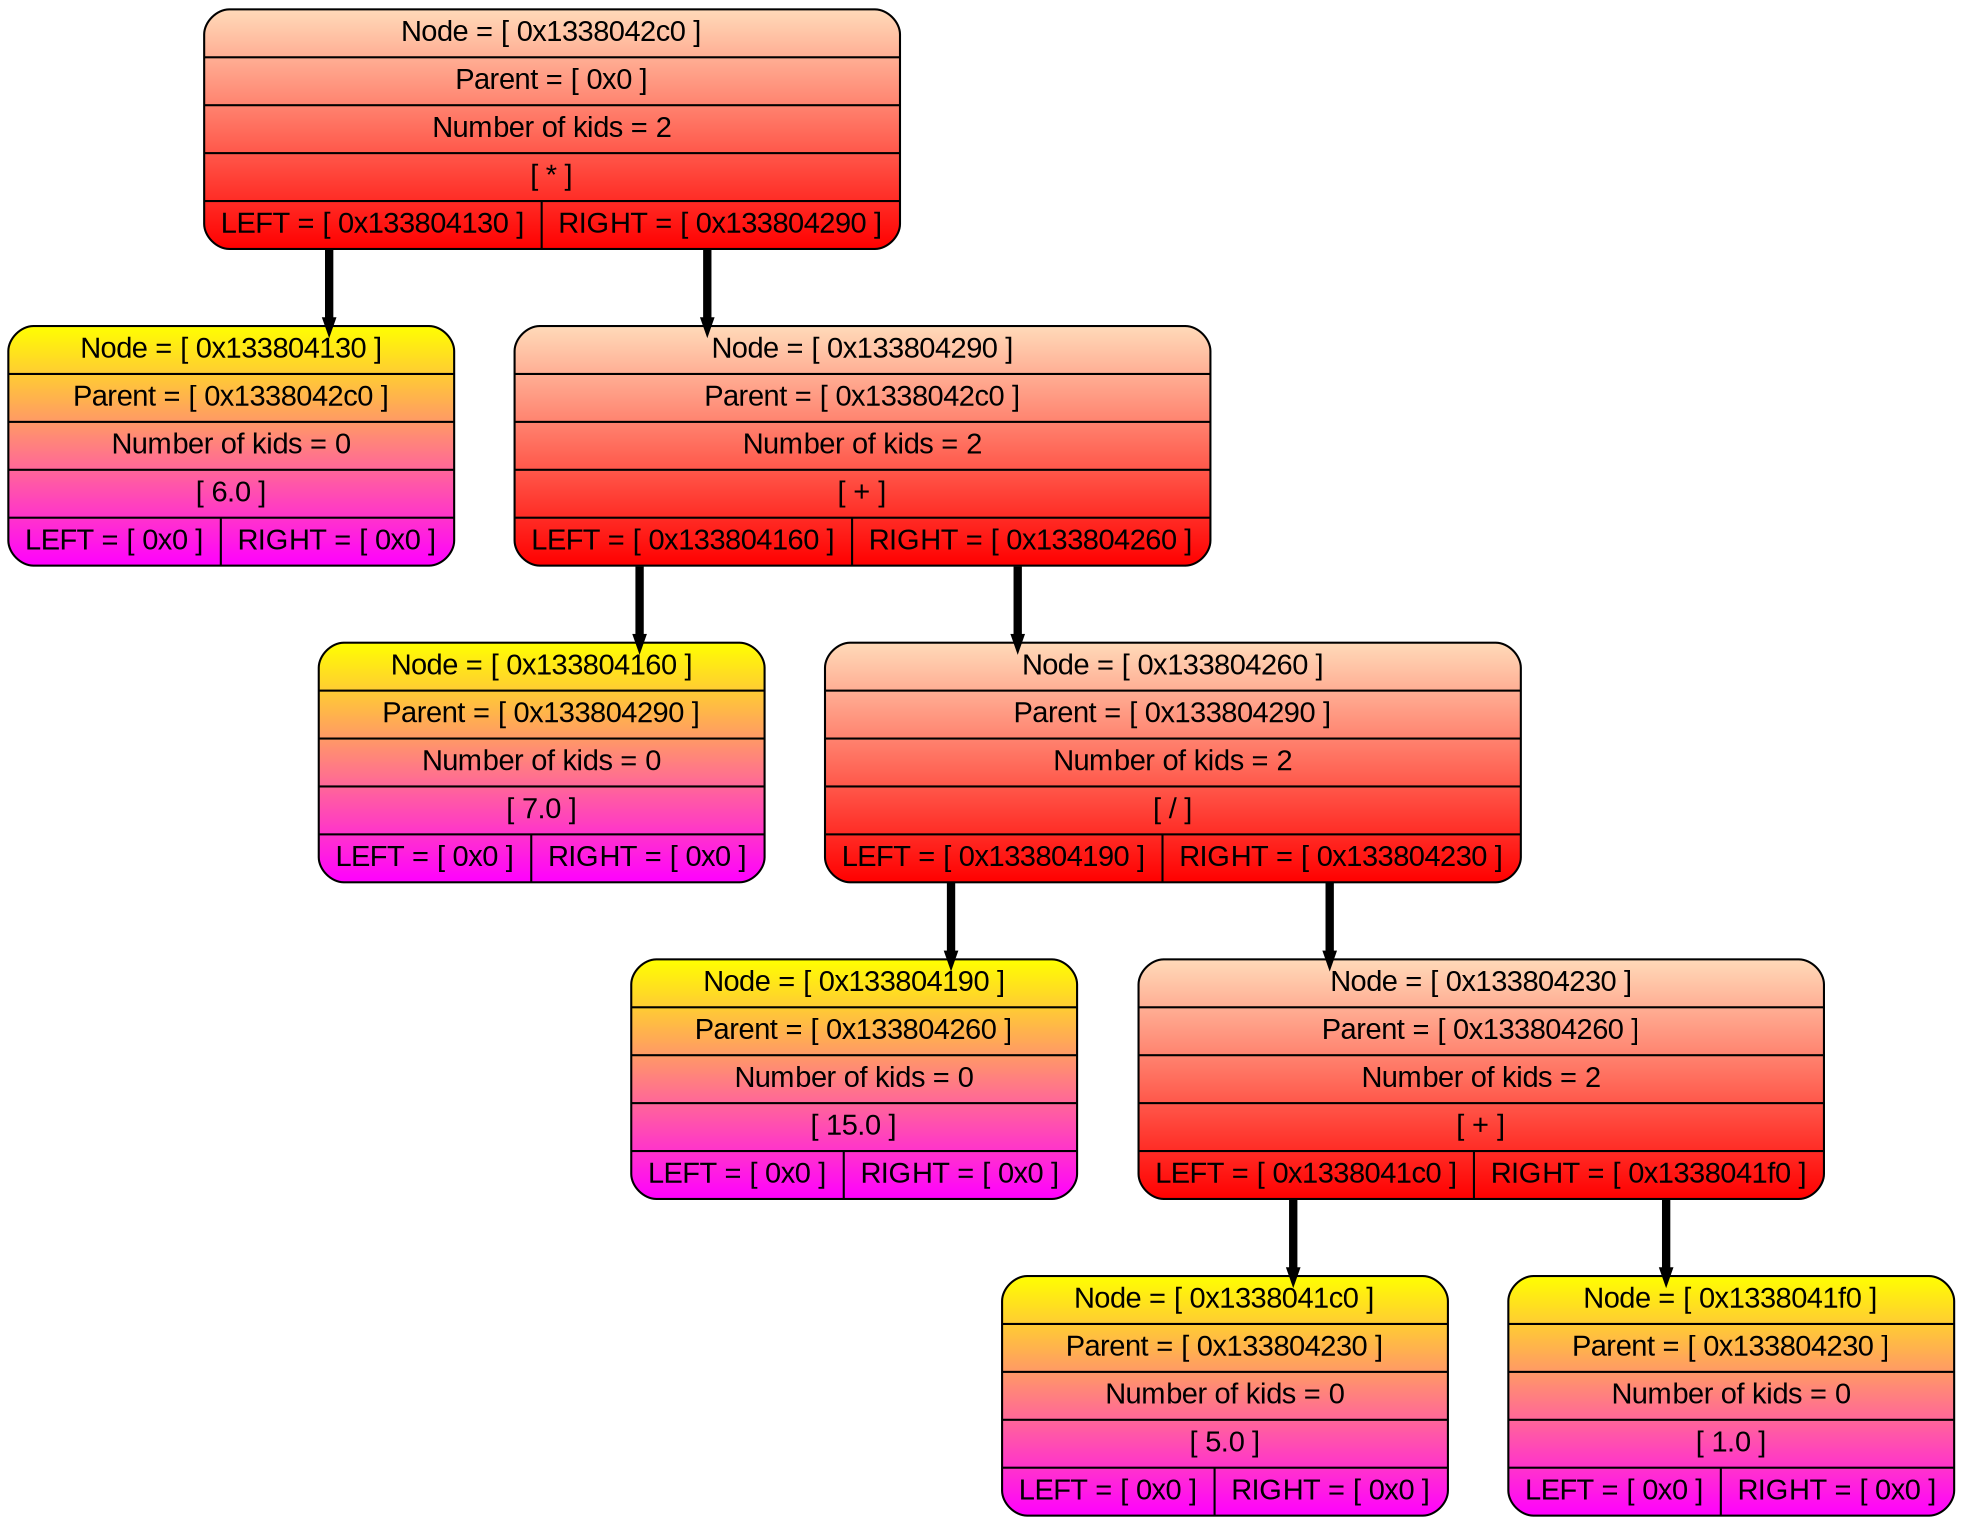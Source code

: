 digraph tree{
splines=ortho;
rankdir=HR;
nodesep=0.4;
node [shape=record, fontname="Arial"];
edge [style=bold, color="black", weight=10, penwidth=4, arrowsize=0.2];
P0x1338042c0 [style = "filled, rounded", fillcolor="peachpuff:red" gradientangle=270,label=" {Node = [ 0x1338042c0 ] | Parent = [ 0x0 ] | Number of kids = 2 |[ * ] | { <l> LEFT = [ 0x133804130 ] | <r> RIGHT = [ 0x133804290 ]}}" ];
P0x133804130 [style = "filled, rounded", fillcolor="yellow:magenta" gradientangle=270,label=" {Node = [ 0x133804130 ] | Parent = [ 0x1338042c0 ] | Number of kids = 0 | [ 6.0 ] | { <l> LEFT = [ 0x0 ] | <r> RIGHT = [ 0x0 ]}}" ];
P0x133804290 [style = "filled, rounded", fillcolor="peachpuff:red" gradientangle=270,label=" {Node = [ 0x133804290 ] | Parent = [ 0x1338042c0 ] | Number of kids = 2 |[ + ] | { <l> LEFT = [ 0x133804160 ] | <r> RIGHT = [ 0x133804260 ]}}" ];
P0x133804160 [style = "filled, rounded", fillcolor="yellow:magenta" gradientangle=270,label=" {Node = [ 0x133804160 ] | Parent = [ 0x133804290 ] | Number of kids = 0 | [ 7.0 ] | { <l> LEFT = [ 0x0 ] | <r> RIGHT = [ 0x0 ]}}" ];
P0x133804260 [style = "filled, rounded", fillcolor="peachpuff:red" gradientangle=270,label=" {Node = [ 0x133804260 ] | Parent = [ 0x133804290 ] | Number of kids = 2 |[ / ] | { <l> LEFT = [ 0x133804190 ] | <r> RIGHT = [ 0x133804230 ]}}" ];
P0x133804190 [style = "filled, rounded", fillcolor="yellow:magenta" gradientangle=270,label=" {Node = [ 0x133804190 ] | Parent = [ 0x133804260 ] | Number of kids = 0 | [ 15.0 ] | { <l> LEFT = [ 0x0 ] | <r> RIGHT = [ 0x0 ]}}" ];
P0x133804230 [style = "filled, rounded", fillcolor="peachpuff:red" gradientangle=270,label=" {Node = [ 0x133804230 ] | Parent = [ 0x133804260 ] | Number of kids = 2 |[ + ] | { <l> LEFT = [ 0x1338041c0 ] | <r> RIGHT = [ 0x1338041f0 ]}}" ];
P0x1338041c0 [style = "filled, rounded", fillcolor="yellow:magenta" gradientangle=270,label=" {Node = [ 0x1338041c0 ] | Parent = [ 0x133804230 ] | Number of kids = 0 | [ 5.0 ] | { <l> LEFT = [ 0x0 ] | <r> RIGHT = [ 0x0 ]}}" ];
P0x1338041f0 [style = "filled, rounded", fillcolor="yellow:magenta" gradientangle=270,label=" {Node = [ 0x1338041f0 ] | Parent = [ 0x133804230 ] | Number of kids = 0 | [ 1.0 ] | { <l> LEFT = [ 0x0 ] | <r> RIGHT = [ 0x0 ]}}" ];
P0x133804230:<l> -> P0x1338041c0
P0x133804230:<r> -> P0x1338041f0
P0x133804260:<l> -> P0x133804190
P0x133804260:<r> -> P0x133804230
P0x133804290:<l> -> P0x133804160
P0x133804290:<r> -> P0x133804260
P0x1338042c0:<l> -> P0x133804130
P0x1338042c0:<r> -> P0x133804290
}
